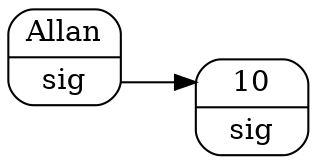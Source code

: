 digraph lista{
 rankdir=LR;node [shape = record, style=rounded];
struct0 [label="<f0>Allan|<f1>sig"];
struct1 [label="<f0>10|<f1>sig"];
struct0:f1->struct1:f0;
}
